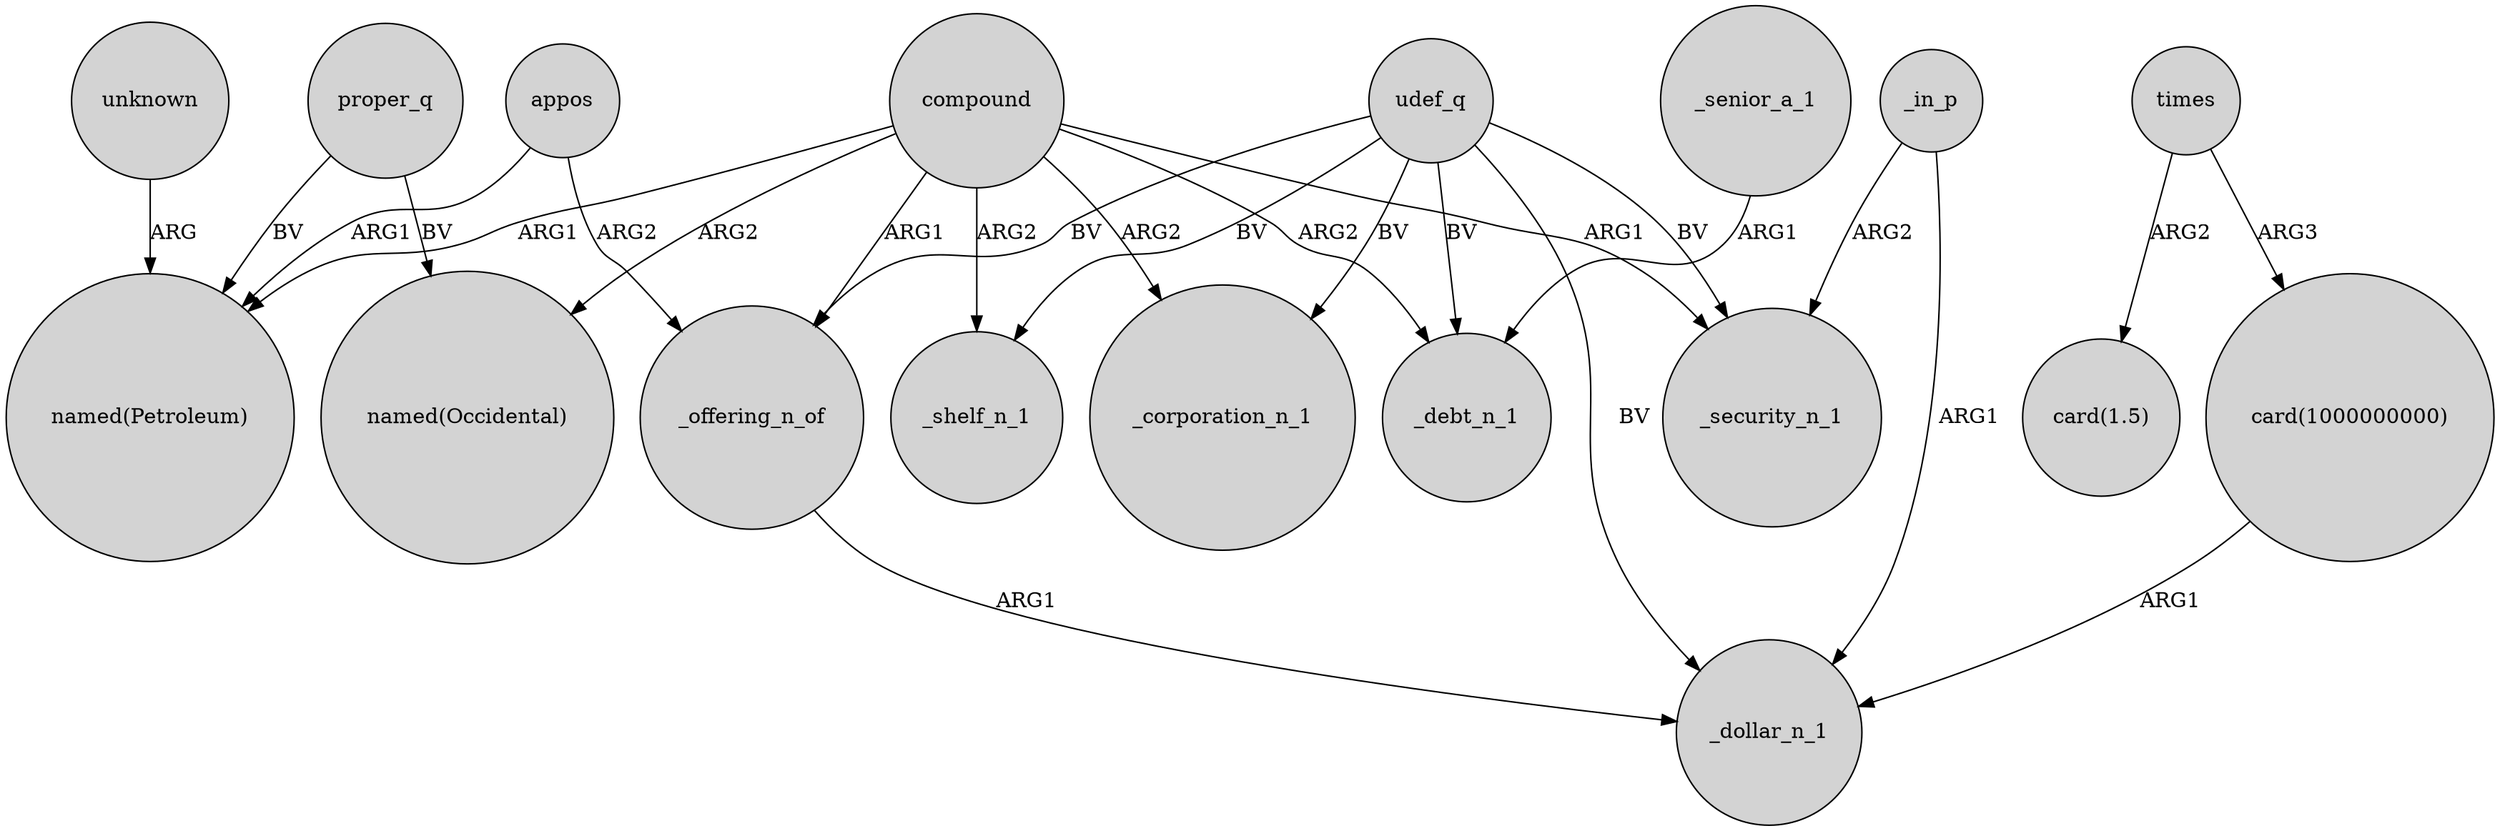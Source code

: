 digraph {
	node [shape=circle style=filled]
	proper_q -> "named(Petroleum)" [label=BV]
	compound -> _shelf_n_1 [label=ARG2]
	proper_q -> "named(Occidental)" [label=BV]
	times -> "card(1.5)" [label=ARG2]
	udef_q -> _debt_n_1 [label=BV]
	_senior_a_1 -> _debt_n_1 [label=ARG1]
	udef_q -> _shelf_n_1 [label=BV]
	compound -> _debt_n_1 [label=ARG2]
	compound -> _corporation_n_1 [label=ARG2]
	compound -> "named(Occidental)" [label=ARG2]
	compound -> _security_n_1 [label=ARG1]
	times -> "card(1000000000)" [label=ARG3]
	udef_q -> _corporation_n_1 [label=BV]
	udef_q -> _offering_n_of [label=BV]
	_in_p -> _security_n_1 [label=ARG2]
	_offering_n_of -> _dollar_n_1 [label=ARG1]
	compound -> "named(Petroleum)" [label=ARG1]
	unknown -> "named(Petroleum)" [label=ARG]
	_in_p -> _dollar_n_1 [label=ARG1]
	appos -> "named(Petroleum)" [label=ARG1]
	"card(1000000000)" -> _dollar_n_1 [label=ARG1]
	appos -> _offering_n_of [label=ARG2]
	compound -> _offering_n_of [label=ARG1]
	udef_q -> _dollar_n_1 [label=BV]
	udef_q -> _security_n_1 [label=BV]
}
